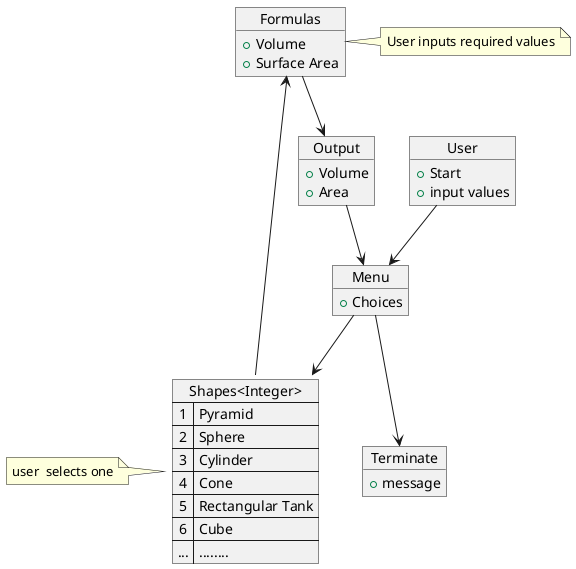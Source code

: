 @startuml

object User {
+Start
+input values
 }

object Menu {
+Choices
}

Object Terminate{
+message
}

map "Shapes<Integer>" as Shapes {
1 => Pyramid
2 => Sphere
3 => Cylinder
4 => Cone
5 => Rectangular Tank
6 => Cube
... => ........
}
object Formulas {
+Volume
+Surface Area

}
object Output {
+Volume
+Area
}

note left of Shapes : user  selects one
note right of Formulas : User inputs required values

User --> Menu
Menu --> Shapes
Formulas <-- Shapes
Formulas --> Output

Output --> Menu
Menu --> Terminate



@enduml